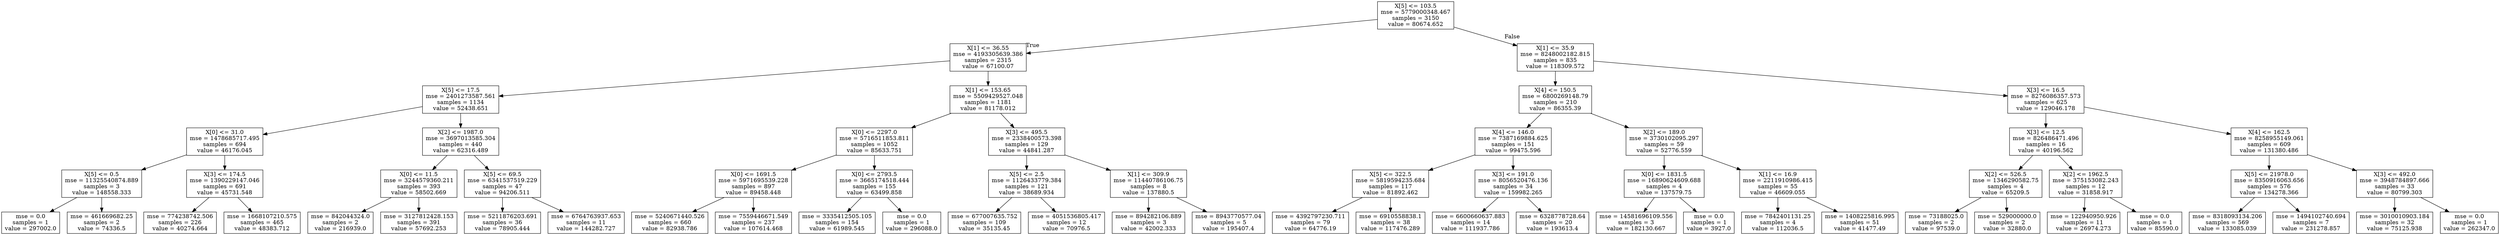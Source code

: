 digraph Tree {
node [shape=box] ;
0 [label="X[5] <= 103.5\nmse = 5779000348.467\nsamples = 3150\nvalue = 80674.652"] ;
1 [label="X[1] <= 36.55\nmse = 4193305639.386\nsamples = 2315\nvalue = 67100.07"] ;
0 -> 1 [labeldistance=2.5, labelangle=45, headlabel="True"] ;
2 [label="X[5] <= 17.5\nmse = 2401273587.561\nsamples = 1134\nvalue = 52438.651"] ;
1 -> 2 ;
3 [label="X[0] <= 31.0\nmse = 1478685717.495\nsamples = 694\nvalue = 46176.045"] ;
2 -> 3 ;
4 [label="X[5] <= 0.5\nmse = 11325540874.889\nsamples = 3\nvalue = 148558.333"] ;
3 -> 4 ;
5 [label="mse = 0.0\nsamples = 1\nvalue = 297002.0"] ;
4 -> 5 ;
6 [label="mse = 461669682.25\nsamples = 2\nvalue = 74336.5"] ;
4 -> 6 ;
7 [label="X[3] <= 174.5\nmse = 1390229147.046\nsamples = 691\nvalue = 45731.548"] ;
3 -> 7 ;
8 [label="mse = 774238742.506\nsamples = 226\nvalue = 40274.664"] ;
7 -> 8 ;
9 [label="mse = 1668107210.575\nsamples = 465\nvalue = 48383.712"] ;
7 -> 9 ;
10 [label="X[2] <= 1987.0\nmse = 3697013585.304\nsamples = 440\nvalue = 62316.489"] ;
2 -> 10 ;
11 [label="X[0] <= 11.5\nmse = 3244579360.211\nsamples = 393\nvalue = 58502.669"] ;
10 -> 11 ;
12 [label="mse = 842044324.0\nsamples = 2\nvalue = 216939.0"] ;
11 -> 12 ;
13 [label="mse = 3127812428.153\nsamples = 391\nvalue = 57692.253"] ;
11 -> 13 ;
14 [label="X[5] <= 69.5\nmse = 6341537519.229\nsamples = 47\nvalue = 94206.511"] ;
10 -> 14 ;
15 [label="mse = 5211876203.691\nsamples = 36\nvalue = 78905.444"] ;
14 -> 15 ;
16 [label="mse = 6764763937.653\nsamples = 11\nvalue = 144282.727"] ;
14 -> 16 ;
17 [label="X[1] <= 153.65\nmse = 5509429527.048\nsamples = 1181\nvalue = 81178.012"] ;
1 -> 17 ;
18 [label="X[0] <= 2297.0\nmse = 5716511853.811\nsamples = 1052\nvalue = 85633.751"] ;
17 -> 18 ;
19 [label="X[0] <= 1691.5\nmse = 5971695539.228\nsamples = 897\nvalue = 89458.448"] ;
18 -> 19 ;
20 [label="mse = 5240671440.526\nsamples = 660\nvalue = 82938.786"] ;
19 -> 20 ;
21 [label="mse = 7559446671.549\nsamples = 237\nvalue = 107614.468"] ;
19 -> 21 ;
22 [label="X[0] <= 2793.5\nmse = 3665174518.444\nsamples = 155\nvalue = 63499.858"] ;
18 -> 22 ;
23 [label="mse = 3335412505.105\nsamples = 154\nvalue = 61989.545"] ;
22 -> 23 ;
24 [label="mse = 0.0\nsamples = 1\nvalue = 296088.0"] ;
22 -> 24 ;
25 [label="X[3] <= 495.5\nmse = 2338400573.398\nsamples = 129\nvalue = 44841.287"] ;
17 -> 25 ;
26 [label="X[5] <= 2.5\nmse = 1126433779.384\nsamples = 121\nvalue = 38689.934"] ;
25 -> 26 ;
27 [label="mse = 677007635.752\nsamples = 109\nvalue = 35135.45"] ;
26 -> 27 ;
28 [label="mse = 4051536805.417\nsamples = 12\nvalue = 70976.5"] ;
26 -> 28 ;
29 [label="X[1] <= 309.9\nmse = 11440786106.75\nsamples = 8\nvalue = 137880.5"] ;
25 -> 29 ;
30 [label="mse = 894282106.889\nsamples = 3\nvalue = 42002.333"] ;
29 -> 30 ;
31 [label="mse = 8943770577.04\nsamples = 5\nvalue = 195407.4"] ;
29 -> 31 ;
32 [label="X[1] <= 35.9\nmse = 8248002182.815\nsamples = 835\nvalue = 118309.572"] ;
0 -> 32 [labeldistance=2.5, labelangle=-45, headlabel="False"] ;
33 [label="X[4] <= 150.5\nmse = 6800269148.79\nsamples = 210\nvalue = 86355.39"] ;
32 -> 33 ;
34 [label="X[4] <= 146.0\nmse = 7387169884.625\nsamples = 151\nvalue = 99475.596"] ;
33 -> 34 ;
35 [label="X[5] <= 322.5\nmse = 5819594235.684\nsamples = 117\nvalue = 81892.462"] ;
34 -> 35 ;
36 [label="mse = 4392797230.711\nsamples = 79\nvalue = 64776.19"] ;
35 -> 36 ;
37 [label="mse = 6910558838.1\nsamples = 38\nvalue = 117476.289"] ;
35 -> 37 ;
38 [label="X[3] <= 191.0\nmse = 8056520476.136\nsamples = 34\nvalue = 159982.265"] ;
34 -> 38 ;
39 [label="mse = 6600660637.883\nsamples = 14\nvalue = 111937.786"] ;
38 -> 39 ;
40 [label="mse = 6328778728.64\nsamples = 20\nvalue = 193613.4"] ;
38 -> 40 ;
41 [label="X[2] <= 189.0\nmse = 3730102095.297\nsamples = 59\nvalue = 52776.559"] ;
33 -> 41 ;
42 [label="X[0] <= 1831.5\nmse = 16890624609.688\nsamples = 4\nvalue = 137579.75"] ;
41 -> 42 ;
43 [label="mse = 14581696109.556\nsamples = 3\nvalue = 182130.667"] ;
42 -> 43 ;
44 [label="mse = 0.0\nsamples = 1\nvalue = 3927.0"] ;
42 -> 44 ;
45 [label="X[1] <= 16.9\nmse = 2211910986.415\nsamples = 55\nvalue = 46609.055"] ;
41 -> 45 ;
46 [label="mse = 7842401131.25\nsamples = 4\nvalue = 112036.5"] ;
45 -> 46 ;
47 [label="mse = 1408225816.995\nsamples = 51\nvalue = 41477.49"] ;
45 -> 47 ;
48 [label="X[3] <= 16.5\nmse = 8276086357.573\nsamples = 625\nvalue = 129046.178"] ;
32 -> 48 ;
49 [label="X[3] <= 12.5\nmse = 826486471.496\nsamples = 16\nvalue = 40196.562"] ;
48 -> 49 ;
50 [label="X[2] <= 526.5\nmse = 1346290582.75\nsamples = 4\nvalue = 65209.5"] ;
49 -> 50 ;
51 [label="mse = 73188025.0\nsamples = 2\nvalue = 97539.0"] ;
50 -> 51 ;
52 [label="mse = 529000000.0\nsamples = 2\nvalue = 32880.0"] ;
50 -> 52 ;
53 [label="X[2] <= 1962.5\nmse = 375153082.243\nsamples = 12\nvalue = 31858.917"] ;
49 -> 53 ;
54 [label="mse = 122940950.926\nsamples = 11\nvalue = 26974.273"] ;
53 -> 54 ;
55 [label="mse = 0.0\nsamples = 1\nvalue = 85590.0"] ;
53 -> 55 ;
56 [label="X[4] <= 162.5\nmse = 8258955149.061\nsamples = 609\nvalue = 131380.486"] ;
48 -> 56 ;
57 [label="X[5] <= 21978.0\nmse = 8350916063.656\nsamples = 576\nvalue = 134278.366"] ;
56 -> 57 ;
58 [label="mse = 8318093134.206\nsamples = 569\nvalue = 133085.039"] ;
57 -> 58 ;
59 [label="mse = 1494102740.694\nsamples = 7\nvalue = 231278.857"] ;
57 -> 59 ;
60 [label="X[3] <= 492.0\nmse = 3948784897.666\nsamples = 33\nvalue = 80799.303"] ;
56 -> 60 ;
61 [label="mse = 3010010903.184\nsamples = 32\nvalue = 75125.938"] ;
60 -> 61 ;
62 [label="mse = 0.0\nsamples = 1\nvalue = 262347.0"] ;
60 -> 62 ;
}